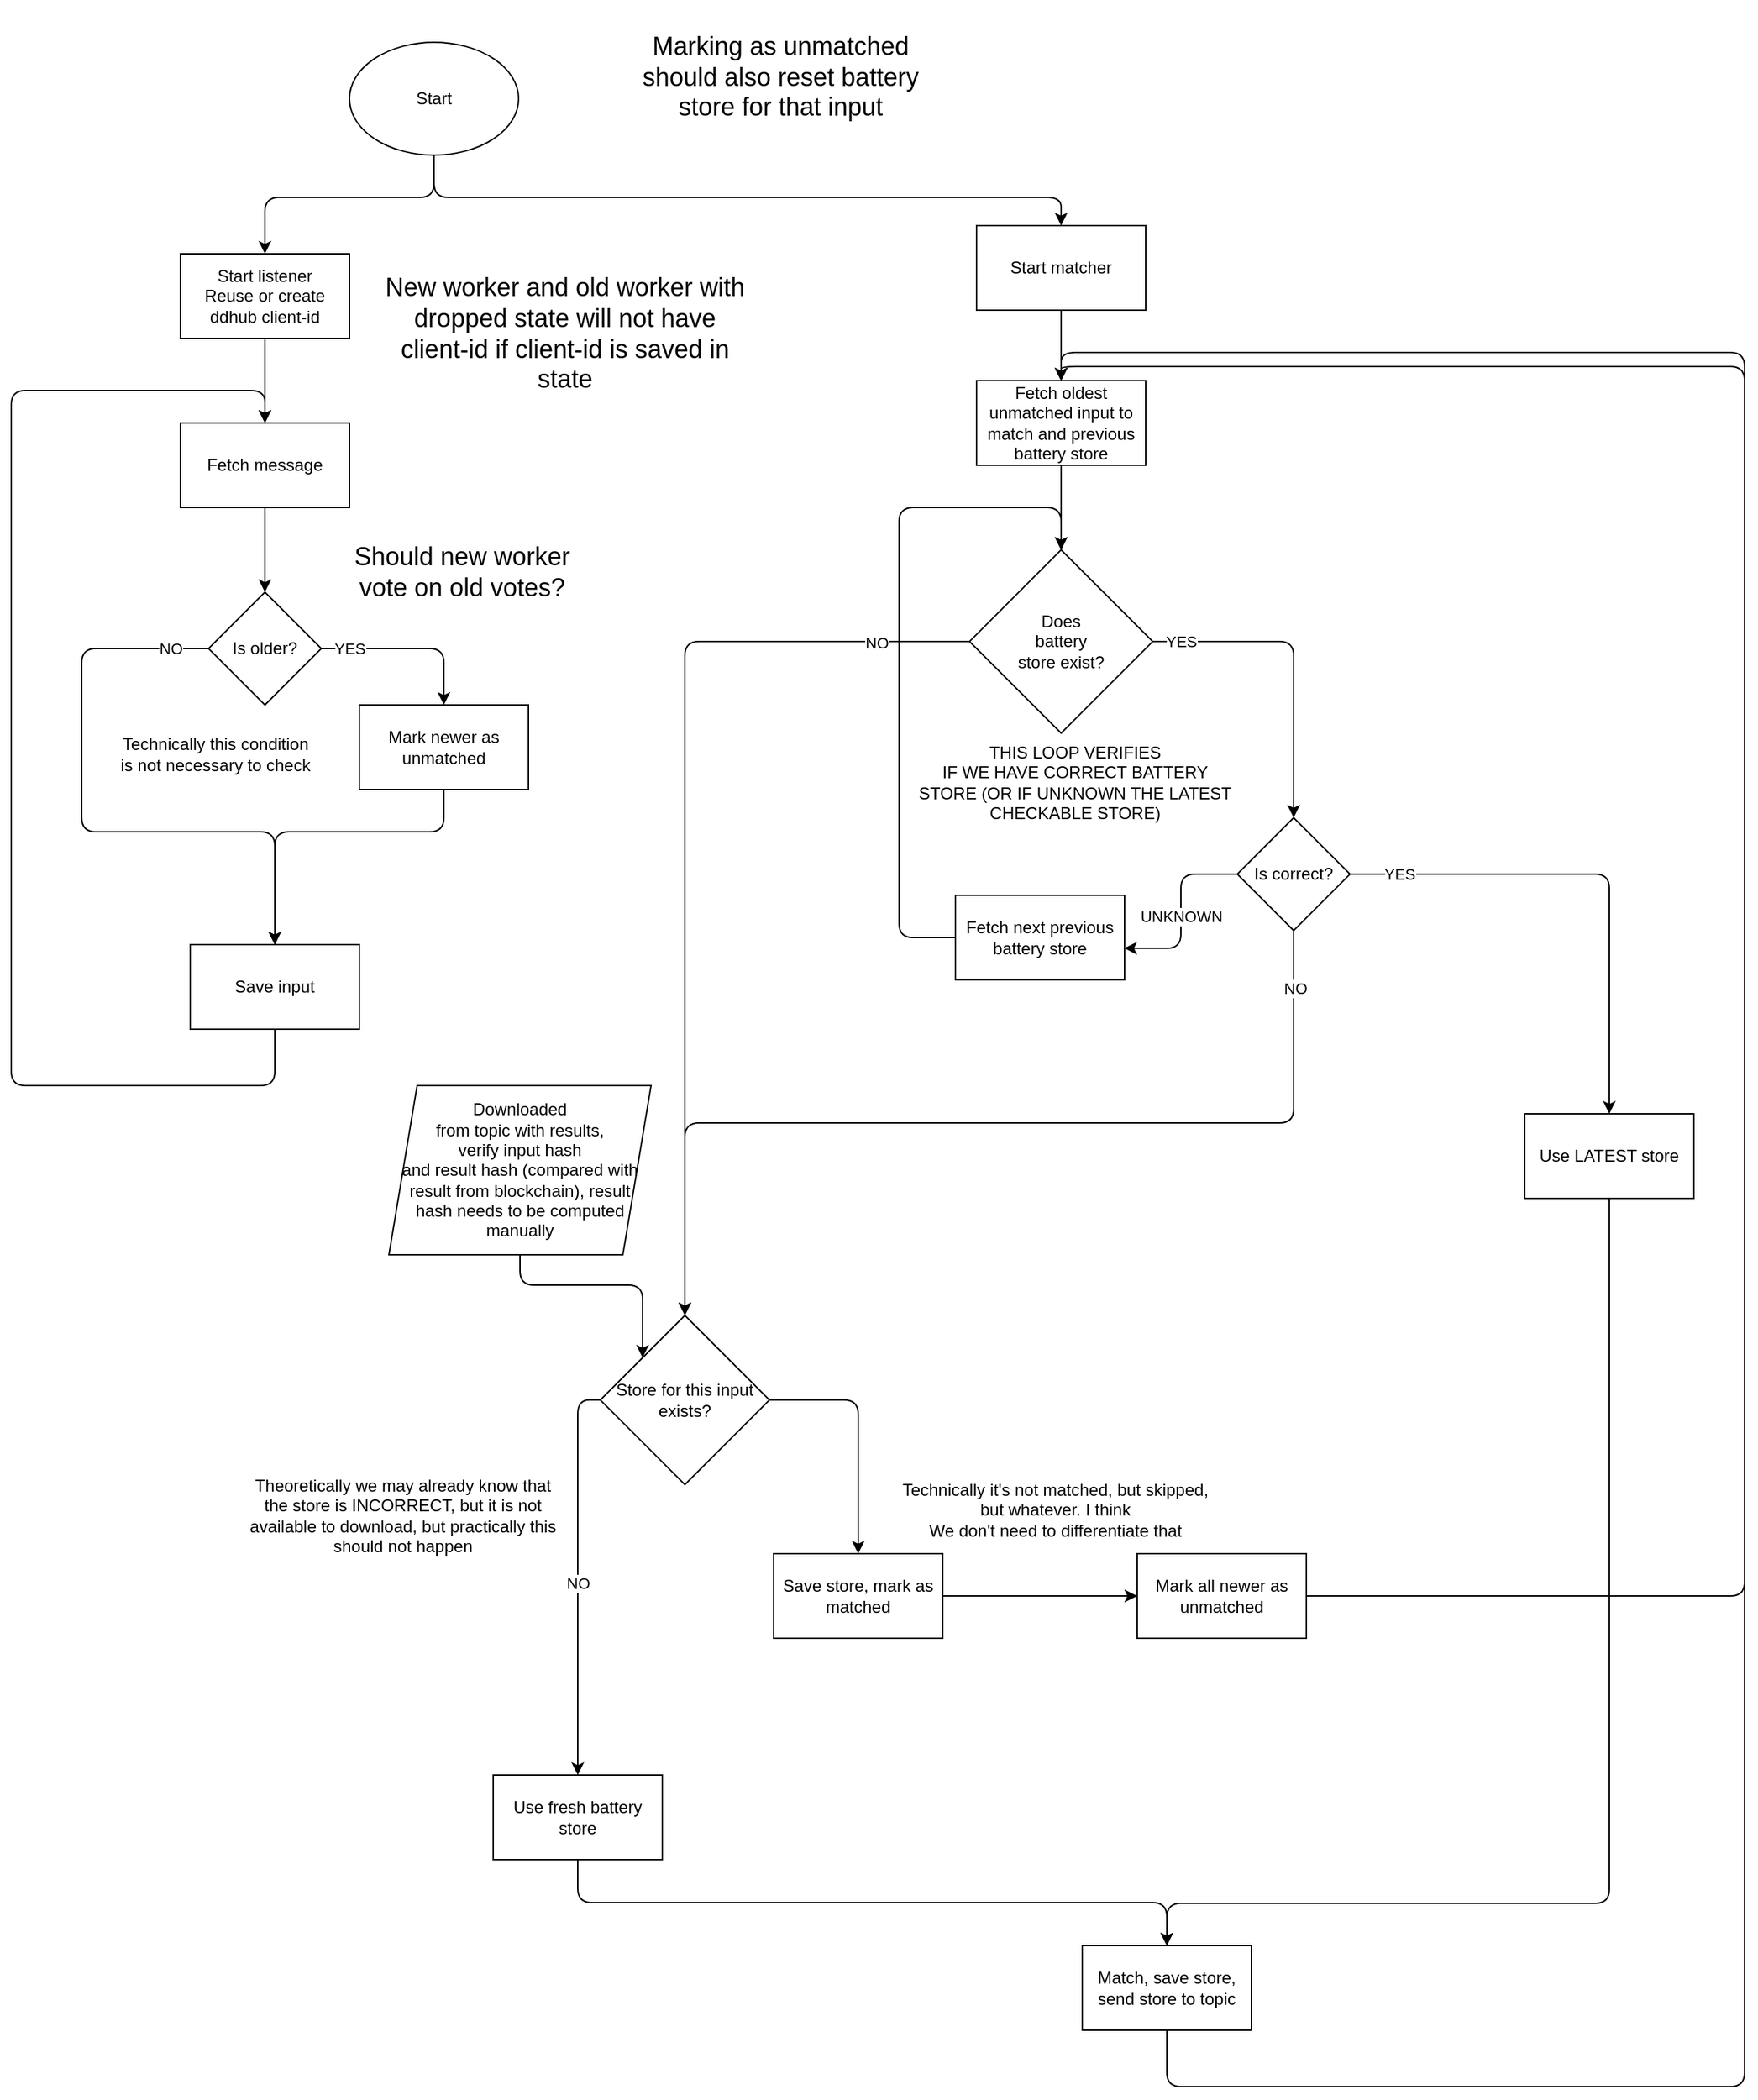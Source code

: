 <mxfile>
    <diagram id="Lcyty6XwSkGHCII1glxU" name="Page-1">
        <mxGraphModel dx="704" dy="2278" grid="0" gridSize="10" guides="1" tooltips="1" connect="1" arrows="1" fold="1" page="1" pageScale="1" pageWidth="827" pageHeight="1169" math="0" shadow="0">
            <root>
                <mxCell id="0"/>
                <mxCell id="1" parent="0"/>
                <mxCell id="27" style="edgeStyle=orthogonalEdgeStyle;html=1;exitX=0.5;exitY=1;exitDx=0;exitDy=0;entryX=0.5;entryY=0;entryDx=0;entryDy=0;" parent="1" source="13" target="14" edge="1">
                    <mxGeometry relative="1" as="geometry">
                        <Array as="points">
                            <mxPoint x="880" y="90"/>
                            <mxPoint x="760" y="90"/>
                        </Array>
                    </mxGeometry>
                </mxCell>
                <mxCell id="30" style="edgeStyle=orthogonalEdgeStyle;html=1;exitX=0.5;exitY=1;exitDx=0;exitDy=0;entryX=0.5;entryY=0;entryDx=0;entryDy=0;" parent="1" source="13" target="15" edge="1">
                    <mxGeometry relative="1" as="geometry">
                        <Array as="points">
                            <mxPoint x="880" y="90"/>
                            <mxPoint x="1325" y="90"/>
                        </Array>
                    </mxGeometry>
                </mxCell>
                <mxCell id="13" value="Start" style="ellipse;whiteSpace=wrap;html=1;" parent="1" vertex="1">
                    <mxGeometry x="820" y="-20" width="120" height="80" as="geometry"/>
                </mxCell>
                <mxCell id="19" value="" style="edgeStyle=none;html=1;" parent="1" source="14" target="16" edge="1">
                    <mxGeometry relative="1" as="geometry"/>
                </mxCell>
                <mxCell id="14" value="Start listener&lt;br&gt;Reuse or create ddhub client-id" style="rounded=0;whiteSpace=wrap;html=1;" parent="1" vertex="1">
                    <mxGeometry x="700" y="130" width="120" height="60" as="geometry"/>
                </mxCell>
                <mxCell id="29" value="" style="edgeStyle=orthogonalEdgeStyle;html=1;" parent="1" source="15" target="28" edge="1">
                    <mxGeometry relative="1" as="geometry"/>
                </mxCell>
                <mxCell id="15" value="Start matcher" style="rounded=0;whiteSpace=wrap;html=1;" parent="1" vertex="1">
                    <mxGeometry x="1265" y="110" width="120" height="60" as="geometry"/>
                </mxCell>
                <mxCell id="20" value="" style="edgeStyle=none;html=1;" parent="1" source="16" target="18" edge="1">
                    <mxGeometry relative="1" as="geometry"/>
                </mxCell>
                <mxCell id="16" value="Fetch message" style="rounded=0;whiteSpace=wrap;html=1;" parent="1" vertex="1">
                    <mxGeometry x="700" y="250" width="120" height="60" as="geometry"/>
                </mxCell>
                <mxCell id="23" style="edgeStyle=orthogonalEdgeStyle;html=1;exitX=1;exitY=0.5;exitDx=0;exitDy=0;entryX=0.5;entryY=0;entryDx=0;entryDy=0;" parent="1" source="18" target="21" edge="1">
                    <mxGeometry relative="1" as="geometry"/>
                </mxCell>
                <mxCell id="51" value="YES" style="edgeLabel;html=1;align=center;verticalAlign=middle;resizable=0;points=[];" parent="23" vertex="1" connectable="0">
                    <mxGeometry x="-0.748" relative="1" as="geometry">
                        <mxPoint x="4" as="offset"/>
                    </mxGeometry>
                </mxCell>
                <mxCell id="25" style="edgeStyle=orthogonalEdgeStyle;html=1;exitX=0;exitY=0.5;exitDx=0;exitDy=0;" parent="1" source="18" target="24" edge="1">
                    <mxGeometry relative="1" as="geometry">
                        <Array as="points">
                            <mxPoint x="630" y="410"/>
                            <mxPoint x="630" y="540"/>
                            <mxPoint x="767" y="540"/>
                        </Array>
                    </mxGeometry>
                </mxCell>
                <mxCell id="52" value="NO" style="edgeLabel;html=1;align=center;verticalAlign=middle;resizable=0;points=[];" parent="25" vertex="1" connectable="0">
                    <mxGeometry x="-0.876" y="-3" relative="1" as="geometry">
                        <mxPoint y="3" as="offset"/>
                    </mxGeometry>
                </mxCell>
                <mxCell id="18" value="Is older?" style="rhombus;whiteSpace=wrap;html=1;" parent="1" vertex="1">
                    <mxGeometry x="720" y="370" width="80" height="80" as="geometry"/>
                </mxCell>
                <mxCell id="26" style="edgeStyle=orthogonalEdgeStyle;html=1;exitX=0.5;exitY=1;exitDx=0;exitDy=0;entryX=0.5;entryY=0;entryDx=0;entryDy=0;" parent="1" source="21" target="24" edge="1">
                    <mxGeometry relative="1" as="geometry">
                        <Array as="points">
                            <mxPoint x="887" y="540"/>
                            <mxPoint x="767" y="540"/>
                        </Array>
                    </mxGeometry>
                </mxCell>
                <mxCell id="21" value="Mark newer as unmatched" style="rounded=0;whiteSpace=wrap;html=1;" parent="1" vertex="1">
                    <mxGeometry x="827" y="450" width="120" height="60" as="geometry"/>
                </mxCell>
                <mxCell id="48" style="edgeStyle=orthogonalEdgeStyle;html=1;exitX=0.5;exitY=1;exitDx=0;exitDy=0;entryX=0.5;entryY=0;entryDx=0;entryDy=0;" parent="1" source="24" target="16" edge="1">
                    <mxGeometry relative="1" as="geometry">
                        <Array as="points">
                            <mxPoint x="767" y="720"/>
                            <mxPoint x="580" y="720"/>
                            <mxPoint x="580" y="227"/>
                            <mxPoint x="760" y="227"/>
                        </Array>
                    </mxGeometry>
                </mxCell>
                <mxCell id="24" value="Save input" style="rounded=0;whiteSpace=wrap;html=1;" parent="1" vertex="1">
                    <mxGeometry x="707" y="620" width="120" height="60" as="geometry"/>
                </mxCell>
                <mxCell id="32" value="" style="edgeStyle=orthogonalEdgeStyle;html=1;entryX=0.5;entryY=0;entryDx=0;entryDy=0;" parent="1" source="28" target="33" edge="1">
                    <mxGeometry relative="1" as="geometry">
                        <mxPoint x="1325" y="340" as="targetPoint"/>
                    </mxGeometry>
                </mxCell>
                <mxCell id="28" value="Fetch oldest unmatched input to match and previous battery store" style="rounded=0;whiteSpace=wrap;html=1;" parent="1" vertex="1">
                    <mxGeometry x="1265" y="220" width="120" height="60" as="geometry"/>
                </mxCell>
                <mxCell id="37" style="edgeStyle=orthogonalEdgeStyle;html=1;exitX=1;exitY=0.5;exitDx=0;exitDy=0;entryX=0.5;entryY=0;entryDx=0;entryDy=0;" parent="1" source="33" target="36" edge="1">
                    <mxGeometry relative="1" as="geometry"/>
                </mxCell>
                <mxCell id="50" value="YES" style="edgeLabel;html=1;align=center;verticalAlign=middle;resizable=0;points=[];" parent="37" vertex="1" connectable="0">
                    <mxGeometry x="-0.733" y="-4" relative="1" as="geometry">
                        <mxPoint x="-10" y="-4" as="offset"/>
                    </mxGeometry>
                </mxCell>
                <mxCell id="54" style="edgeStyle=orthogonalEdgeStyle;html=1;exitX=0;exitY=0.5;exitDx=0;exitDy=0;entryX=0.5;entryY=0;entryDx=0;entryDy=0;" parent="1" source="33" target="122" edge="1">
                    <mxGeometry relative="1" as="geometry"/>
                </mxCell>
                <mxCell id="55" value="NO" style="edgeLabel;html=1;align=center;verticalAlign=middle;resizable=0;points=[];" parent="54" vertex="1" connectable="0">
                    <mxGeometry x="-0.804" y="1" relative="1" as="geometry">
                        <mxPoint as="offset"/>
                    </mxGeometry>
                </mxCell>
                <mxCell id="33" value="Does&lt;br&gt;battery&lt;br&gt;store exist?" style="rhombus;whiteSpace=wrap;html=1;" parent="1" vertex="1">
                    <mxGeometry x="1260" y="340" width="130" height="130" as="geometry"/>
                </mxCell>
                <mxCell id="39" style="edgeStyle=orthogonalEdgeStyle;html=1;exitX=1;exitY=0.5;exitDx=0;exitDy=0;entryX=0.5;entryY=0;entryDx=0;entryDy=0;" parent="1" source="36" target="38" edge="1">
                    <mxGeometry relative="1" as="geometry"/>
                </mxCell>
                <mxCell id="42" value="YES" style="edgeLabel;html=1;align=center;verticalAlign=middle;resizable=0;points=[];" parent="39" vertex="1" connectable="0">
                    <mxGeometry x="-0.685" y="-3" relative="1" as="geometry">
                        <mxPoint x="-21" y="-3" as="offset"/>
                    </mxGeometry>
                </mxCell>
                <mxCell id="43" style="edgeStyle=orthogonalEdgeStyle;html=1;exitX=0.5;exitY=1;exitDx=0;exitDy=0;entryX=0.5;entryY=0;entryDx=0;entryDy=0;" parent="1" source="36" target="122" edge="1">
                    <mxGeometry relative="1" as="geometry">
                        <mxPoint x="1530" y="641.62" as="sourcePoint"/>
                        <mxPoint x="1490" y="760.05" as="targetPoint"/>
                    </mxGeometry>
                </mxCell>
                <mxCell id="44" value="NO" style="edgeLabel;html=1;align=center;verticalAlign=middle;resizable=0;points=[];" parent="43" vertex="1" connectable="0">
                    <mxGeometry x="-0.28" y="2" relative="1" as="geometry">
                        <mxPoint x="118" y="-98" as="offset"/>
                    </mxGeometry>
                </mxCell>
                <mxCell id="46" style="edgeStyle=orthogonalEdgeStyle;html=1;exitX=0;exitY=0.5;exitDx=0;exitDy=0;entryX=0.998;entryY=0.626;entryDx=0;entryDy=0;entryPerimeter=0;" parent="1" source="36" target="45" edge="1">
                    <mxGeometry relative="1" as="geometry"/>
                </mxCell>
                <mxCell id="47" value="UNKNOWN" style="edgeLabel;html=1;align=center;verticalAlign=middle;resizable=0;points=[];" parent="46" vertex="1" connectable="0">
                    <mxGeometry x="-0.556" y="2" relative="1" as="geometry">
                        <mxPoint x="-11" y="28" as="offset"/>
                    </mxGeometry>
                </mxCell>
                <mxCell id="36" value="Is correct?" style="rhombus;whiteSpace=wrap;html=1;" parent="1" vertex="1">
                    <mxGeometry x="1450" y="530" width="80" height="80" as="geometry"/>
                </mxCell>
                <mxCell id="65" style="edgeStyle=orthogonalEdgeStyle;html=1;exitX=0.5;exitY=1;exitDx=0;exitDy=0;entryX=0.5;entryY=0;entryDx=0;entryDy=0;" parent="1" source="38" target="62" edge="1">
                    <mxGeometry relative="1" as="geometry">
                        <Array as="points">
                            <mxPoint x="1714" y="1300"/>
                            <mxPoint x="1400" y="1300"/>
                        </Array>
                        <mxPoint x="1704" y="1050.0" as="sourcePoint"/>
                    </mxGeometry>
                </mxCell>
                <mxCell id="38" value="Use LATEST store" style="rounded=0;whiteSpace=wrap;html=1;" parent="1" vertex="1">
                    <mxGeometry x="1654" y="740" width="120" height="60" as="geometry"/>
                </mxCell>
                <mxCell id="49" style="edgeStyle=orthogonalEdgeStyle;html=1;exitX=0;exitY=0.5;exitDx=0;exitDy=0;entryX=0.5;entryY=0;entryDx=0;entryDy=0;" parent="1" source="45" target="33" edge="1">
                    <mxGeometry relative="1" as="geometry">
                        <Array as="points">
                            <mxPoint x="1210" y="615"/>
                            <mxPoint x="1210" y="310"/>
                            <mxPoint x="1325" y="310"/>
                        </Array>
                    </mxGeometry>
                </mxCell>
                <mxCell id="45" value="Fetch next previous battery store" style="rounded=0;whiteSpace=wrap;html=1;" parent="1" vertex="1">
                    <mxGeometry x="1250" y="585" width="120" height="60" as="geometry"/>
                </mxCell>
                <mxCell id="131" style="edgeStyle=orthogonalEdgeStyle;html=1;exitX=0.5;exitY=1;exitDx=0;exitDy=0;entryX=0.5;entryY=0;entryDx=0;entryDy=0;" edge="1" parent="1" source="53" target="62">
                    <mxGeometry relative="1" as="geometry"/>
                </mxCell>
                <mxCell id="53" value="Use fresh battery store" style="rounded=0;whiteSpace=wrap;html=1;" parent="1" vertex="1">
                    <mxGeometry x="922" y="1209" width="120" height="60" as="geometry"/>
                </mxCell>
                <mxCell id="56" value="THIS LOOP VERIFIES&lt;br&gt;IF WE HAVE CORRECT BATTERY STORE (OR IF UNKNOWN THE LATEST CHECKABLE STORE)" style="text;html=1;strokeColor=none;fillColor=none;align=center;verticalAlign=middle;whiteSpace=wrap;rounded=0;" parent="1" vertex="1">
                    <mxGeometry x="1220" y="470" width="230" height="70" as="geometry"/>
                </mxCell>
                <mxCell id="134" style="edgeStyle=orthogonalEdgeStyle;html=1;exitX=1;exitY=0.5;exitDx=0;exitDy=0;entryX=0.5;entryY=0;entryDx=0;entryDy=0;" edge="1" parent="1" source="57" target="28">
                    <mxGeometry relative="1" as="geometry">
                        <Array as="points">
                            <mxPoint x="1810" y="1082"/>
                            <mxPoint x="1810" y="210"/>
                            <mxPoint x="1325" y="210"/>
                        </Array>
                    </mxGeometry>
                </mxCell>
                <mxCell id="57" value="Mark all newer as unmatched" style="rounded=0;whiteSpace=wrap;html=1;" parent="1" vertex="1">
                    <mxGeometry x="1379" y="1052" width="120" height="60" as="geometry"/>
                </mxCell>
                <mxCell id="66" style="edgeStyle=orthogonalEdgeStyle;html=1;exitX=0.5;exitY=1;exitDx=0;exitDy=0;entryX=0.5;entryY=0;entryDx=0;entryDy=0;" parent="1" source="62" target="28" edge="1">
                    <mxGeometry relative="1" as="geometry">
                        <Array as="points">
                            <mxPoint x="1400" y="1430"/>
                            <mxPoint x="1810" y="1430"/>
                            <mxPoint x="1810" y="200"/>
                            <mxPoint x="1325" y="200"/>
                        </Array>
                        <mxPoint x="1315" y="470" as="targetPoint"/>
                    </mxGeometry>
                </mxCell>
                <mxCell id="62" value="Match, save store, send store to topic" style="rounded=0;whiteSpace=wrap;html=1;" parent="1" vertex="1">
                    <mxGeometry x="1340" y="1330" width="120" height="60" as="geometry"/>
                </mxCell>
                <mxCell id="74" value="" style="edgeStyle=orthogonalEdgeStyle;html=1;" parent="1" source="70" target="57" edge="1">
                    <mxGeometry relative="1" as="geometry"/>
                </mxCell>
                <mxCell id="70" value="Save store, mark as matched" style="rounded=0;whiteSpace=wrap;html=1;" parent="1" vertex="1">
                    <mxGeometry x="1121" y="1052" width="120" height="60" as="geometry"/>
                </mxCell>
                <mxCell id="77" value="&lt;font style=&quot;font-size: 18px&quot;&gt;Marking as unmatched should also reset battery store for that input&lt;/font&gt;" style="text;html=1;strokeColor=none;fillColor=none;align=center;verticalAlign=middle;whiteSpace=wrap;rounded=0;" parent="1" vertex="1">
                    <mxGeometry x="1011" y="-50" width="230" height="110" as="geometry"/>
                </mxCell>
                <mxCell id="82" value="Theoretically we may already know that&lt;br&gt;the store is INCORRECT, but it is not available to download, but practically this should not happen" style="text;html=1;strokeColor=none;fillColor=none;align=center;verticalAlign=middle;whiteSpace=wrap;rounded=0;" parent="1" vertex="1">
                    <mxGeometry x="743" y="990" width="230" height="70" as="geometry"/>
                </mxCell>
                <mxCell id="86" value="Technically this condition&lt;br&gt;is not necessary to check" style="text;html=1;strokeColor=none;fillColor=none;align=center;verticalAlign=middle;whiteSpace=wrap;rounded=0;" parent="1" vertex="1">
                    <mxGeometry x="640" y="460" width="170" height="50" as="geometry"/>
                </mxCell>
                <mxCell id="91" value="Technically it's not matched, but skipped, but whatever. I think&lt;br&gt;We don't need to differentiate that" style="text;html=1;strokeColor=none;fillColor=none;align=center;verticalAlign=middle;whiteSpace=wrap;rounded=0;" parent="1" vertex="1">
                    <mxGeometry x="1206" y="986" width="230" height="70" as="geometry"/>
                </mxCell>
                <mxCell id="107" style="edgeStyle=orthogonalEdgeStyle;html=1;exitX=0.5;exitY=1;exitDx=0;exitDy=0;entryX=0.5;entryY=0;entryDx=0;entryDy=0;fontSize=12;elbow=vertical;" parent="1" edge="1">
                    <mxGeometry relative="1" as="geometry">
                        <mxPoint x="260" y="310" as="targetPoint"/>
                        <Array as="points">
                            <mxPoint x="135" y="770"/>
                            <mxPoint x="30" y="770"/>
                            <mxPoint x="30" y="280"/>
                            <mxPoint x="260" y="280"/>
                        </Array>
                    </mxGeometry>
                </mxCell>
                <mxCell id="119" value="&lt;font style=&quot;font-size: 18px&quot;&gt;Should new worker vote on old votes?&lt;/font&gt;" style="text;html=1;strokeColor=none;fillColor=none;align=center;verticalAlign=middle;whiteSpace=wrap;rounded=0;" parent="1" vertex="1">
                    <mxGeometry x="805" y="321" width="190" height="70" as="geometry"/>
                </mxCell>
                <mxCell id="120" value="&lt;font style=&quot;font-size: 18px&quot;&gt;New worker and old worker with dropped state will not have client-id if client-id is saved in state&lt;/font&gt;" style="text;html=1;strokeColor=none;fillColor=none;align=center;verticalAlign=middle;whiteSpace=wrap;rounded=0;" parent="1" vertex="1">
                    <mxGeometry x="841" y="127" width="264" height="120" as="geometry"/>
                </mxCell>
                <mxCell id="127" style="edgeStyle=orthogonalEdgeStyle;html=1;exitX=0;exitY=0.5;exitDx=0;exitDy=0;entryX=0.5;entryY=0;entryDx=0;entryDy=0;" edge="1" parent="1" source="122" target="53">
                    <mxGeometry relative="1" as="geometry"/>
                </mxCell>
                <mxCell id="128" value="NO" style="edgeLabel;html=1;align=center;verticalAlign=middle;resizable=0;points=[];" vertex="1" connectable="0" parent="127">
                    <mxGeometry x="-0.176" relative="1" as="geometry">
                        <mxPoint y="30" as="offset"/>
                    </mxGeometry>
                </mxCell>
                <mxCell id="133" style="edgeStyle=orthogonalEdgeStyle;html=1;exitX=1;exitY=0.5;exitDx=0;exitDy=0;entryX=0.5;entryY=0;entryDx=0;entryDy=0;" edge="1" parent="1" source="122" target="70">
                    <mxGeometry relative="1" as="geometry"/>
                </mxCell>
                <mxCell id="122" value="Store for this input exists?" style="rhombus;whiteSpace=wrap;html=1;" vertex="1" parent="1">
                    <mxGeometry x="998" y="883" width="120" height="120" as="geometry"/>
                </mxCell>
                <mxCell id="132" style="edgeStyle=orthogonalEdgeStyle;html=1;exitX=0.5;exitY=1;exitDx=0;exitDy=0;entryX=0;entryY=0;entryDx=0;entryDy=0;" edge="1" parent="1" source="125" target="122">
                    <mxGeometry relative="1" as="geometry"/>
                </mxCell>
                <mxCell id="125" value="Downloaded&lt;br&gt;from topic with results,&lt;br&gt;verify input hash&lt;br&gt;and result hash (compared with result from blockchain), result hash needs to be computed manually" style="shape=parallelogram;perimeter=parallelogramPerimeter;whiteSpace=wrap;html=1;fixedSize=1;fontSize=12;" vertex="1" parent="1">
                    <mxGeometry x="848" y="720" width="186" height="120" as="geometry"/>
                </mxCell>
            </root>
        </mxGraphModel>
    </diagram>
</mxfile>